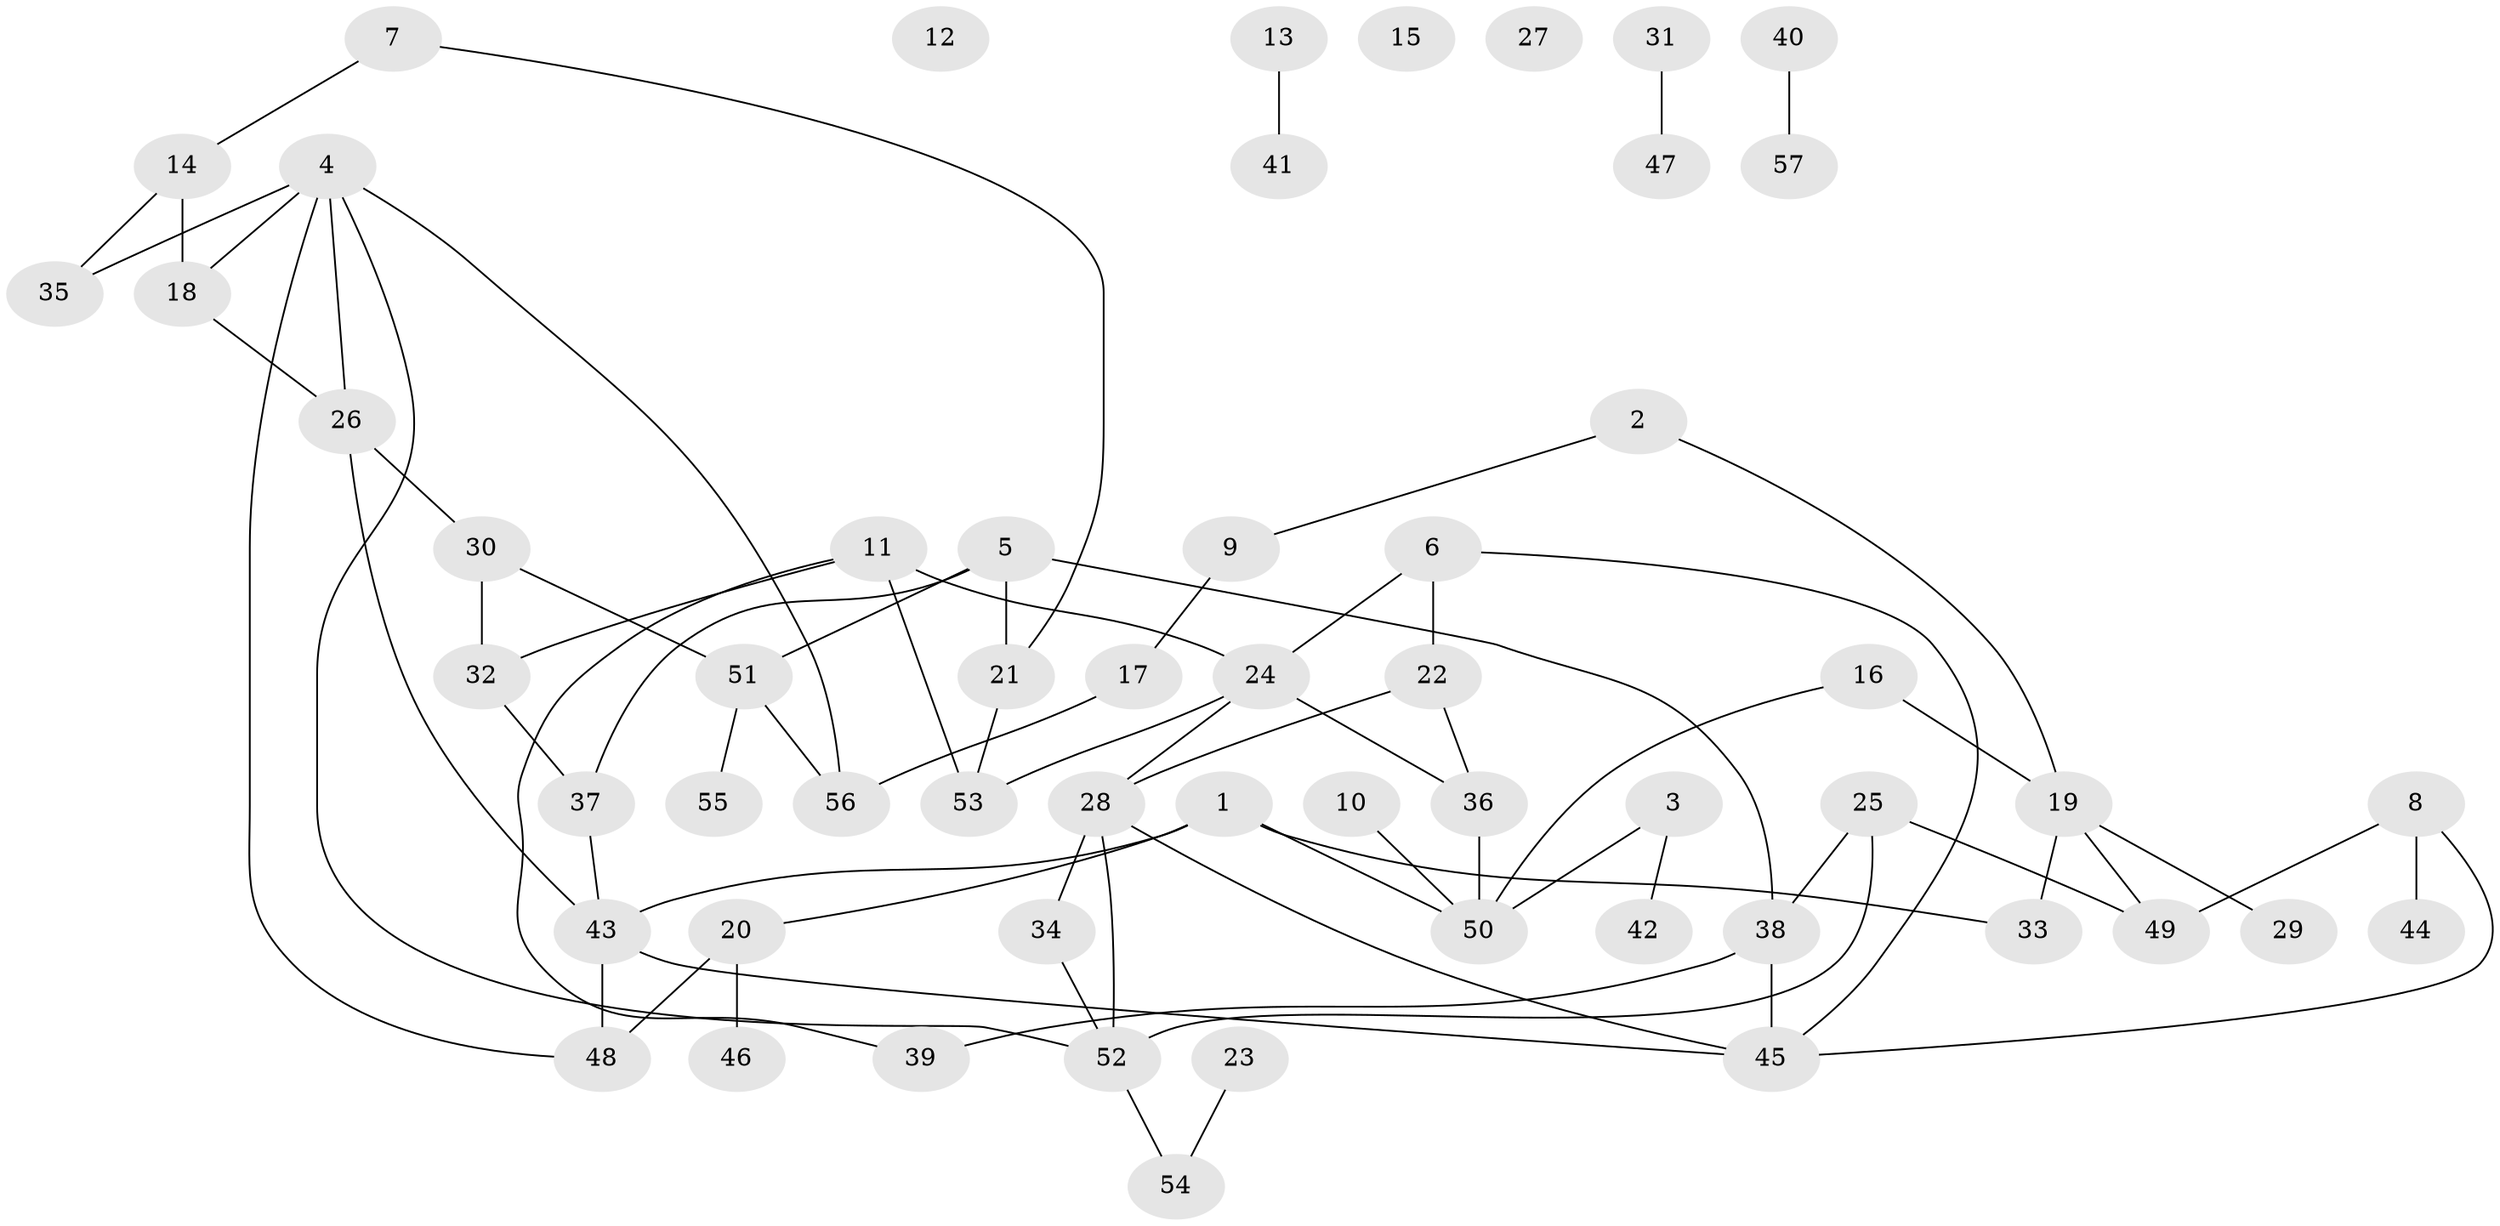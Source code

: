 // Generated by graph-tools (version 1.1) at 2025/49/03/09/25 03:49:05]
// undirected, 57 vertices, 74 edges
graph export_dot {
graph [start="1"]
  node [color=gray90,style=filled];
  1;
  2;
  3;
  4;
  5;
  6;
  7;
  8;
  9;
  10;
  11;
  12;
  13;
  14;
  15;
  16;
  17;
  18;
  19;
  20;
  21;
  22;
  23;
  24;
  25;
  26;
  27;
  28;
  29;
  30;
  31;
  32;
  33;
  34;
  35;
  36;
  37;
  38;
  39;
  40;
  41;
  42;
  43;
  44;
  45;
  46;
  47;
  48;
  49;
  50;
  51;
  52;
  53;
  54;
  55;
  56;
  57;
  1 -- 20;
  1 -- 33;
  1 -- 43;
  1 -- 50;
  2 -- 9;
  2 -- 19;
  3 -- 42;
  3 -- 50;
  4 -- 18;
  4 -- 26;
  4 -- 35;
  4 -- 48;
  4 -- 52;
  4 -- 56;
  5 -- 21;
  5 -- 37;
  5 -- 38;
  5 -- 51;
  6 -- 22;
  6 -- 24;
  6 -- 45;
  7 -- 14;
  7 -- 21;
  8 -- 44;
  8 -- 45;
  8 -- 49;
  9 -- 17;
  10 -- 50;
  11 -- 24;
  11 -- 32;
  11 -- 39;
  11 -- 53;
  13 -- 41;
  14 -- 18;
  14 -- 35;
  16 -- 19;
  16 -- 50;
  17 -- 56;
  18 -- 26;
  19 -- 29;
  19 -- 33;
  19 -- 49;
  20 -- 46;
  20 -- 48;
  21 -- 53;
  22 -- 28;
  22 -- 36;
  23 -- 54;
  24 -- 28;
  24 -- 36;
  24 -- 53;
  25 -- 38;
  25 -- 49;
  25 -- 52;
  26 -- 30;
  26 -- 43;
  28 -- 34;
  28 -- 45;
  28 -- 52;
  30 -- 32;
  30 -- 51;
  31 -- 47;
  32 -- 37;
  34 -- 52;
  36 -- 50;
  37 -- 43;
  38 -- 39;
  38 -- 45;
  40 -- 57;
  43 -- 45;
  43 -- 48;
  51 -- 55;
  51 -- 56;
  52 -- 54;
}
